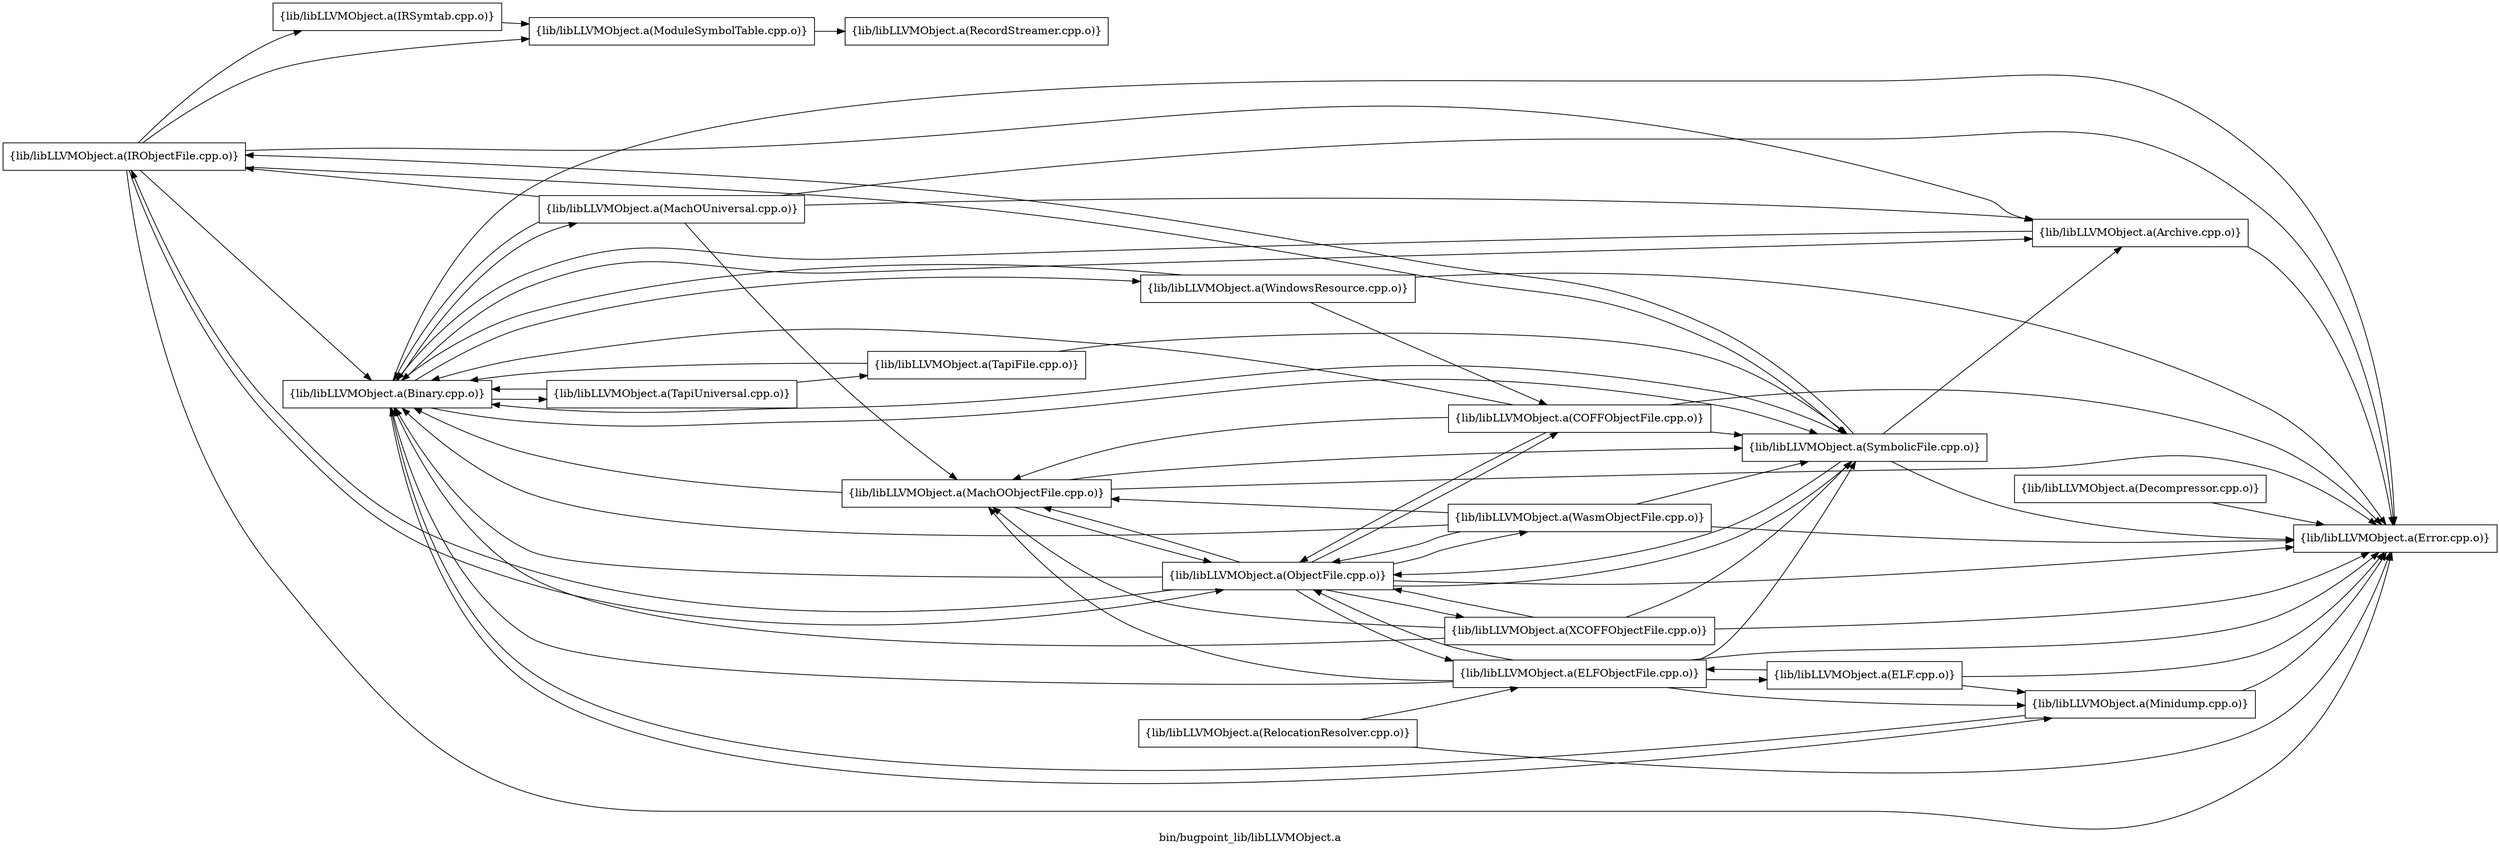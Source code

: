 digraph "bin/bugpoint_lib/libLLVMObject.a" {
	label="bin/bugpoint_lib/libLLVMObject.a";
	rankdir=LR;
	{ rank=same; Node0x5646d4895268;  }

	Node0x5646d4895268 [shape=record,shape=box,group=0,label="{lib/libLLVMObject.a(ModuleSymbolTable.cpp.o)}"];
	Node0x5646d4895268 -> Node0x5646d48851d8;
	Node0x5646d489d5a8 [shape=record,shape=box,group=0,label="{lib/libLLVMObject.a(IRSymtab.cpp.o)}"];
	Node0x5646d489d5a8 -> Node0x5646d4895268;
	Node0x5646d489f178 [shape=record,shape=box,group=0,label="{lib/libLLVMObject.a(Binary.cpp.o)}"];
	Node0x5646d489f178 -> Node0x5646d48a1838;
	Node0x5646d489f178 -> Node0x5646d48a0988;
	Node0x5646d489f178 -> Node0x5646d489cb58;
	Node0x5646d489f178 -> Node0x5646d489e548;
	Node0x5646d489f178 -> Node0x5646d48818f8;
	Node0x5646d489f178 -> Node0x5646d4881268;
	Node0x5646d489f178 -> Node0x5646d489ddc8;
	Node0x5646d48a0bb8 [shape=record,shape=box,group=0,label="{lib/libLLVMObject.a(Decompressor.cpp.o)}"];
	Node0x5646d48a0bb8 -> Node0x5646d48a0988;
	Node0x5646d48a0988 [shape=record,shape=box,group=0,label="{lib/libLLVMObject.a(Error.cpp.o)}"];
	Node0x5646d489d288 [shape=record,shape=box,group=0,label="{lib/libLLVMObject.a(MachOObjectFile.cpp.o)}"];
	Node0x5646d489d288 -> Node0x5646d489f178;
	Node0x5646d489d288 -> Node0x5646d48a0988;
	Node0x5646d489d288 -> Node0x5646d4895f88;
	Node0x5646d489d288 -> Node0x5646d48818f8;
	Node0x5646d4895f88 [shape=record,shape=box,group=0,label="{lib/libLLVMObject.a(ObjectFile.cpp.o)}"];
	Node0x5646d4895f88 -> Node0x5646d489f178;
	Node0x5646d4895f88 -> Node0x5646d48a0988;
	Node0x5646d4895f88 -> Node0x5646d489d288;
	Node0x5646d4895f88 -> Node0x5646d489ec28;
	Node0x5646d4895f88 -> Node0x5646d488a9a8;
	Node0x5646d4895f88 -> Node0x5646d4886d58;
	Node0x5646d4895f88 -> Node0x5646d48818f8;
	Node0x5646d4895f88 -> Node0x5646d4882ca8;
	Node0x5646d4895f88 -> Node0x5646d489f5d8;
	Node0x5646d4882118 [shape=record,shape=box,group=0,label="{lib/libLLVMObject.a(RelocationResolver.cpp.o)}"];
	Node0x5646d4882118 -> Node0x5646d48a0988;
	Node0x5646d4882118 -> Node0x5646d488a9a8;
	Node0x5646d48a1838 [shape=record,shape=box,group=0,label="{lib/libLLVMObject.a(Archive.cpp.o)}"];
	Node0x5646d48a1838 -> Node0x5646d489f178;
	Node0x5646d48a1838 -> Node0x5646d48a0988;
	Node0x5646d489cb58 [shape=record,shape=box,group=0,label="{lib/libLLVMObject.a(MachOUniversal.cpp.o)}"];
	Node0x5646d489cb58 -> Node0x5646d489f178;
	Node0x5646d489cb58 -> Node0x5646d48a1838;
	Node0x5646d489cb58 -> Node0x5646d48a0988;
	Node0x5646d489cb58 -> Node0x5646d489d288;
	Node0x5646d489cb58 -> Node0x5646d489ec28;
	Node0x5646d489e548 [shape=record,shape=box,group=0,label="{lib/libLLVMObject.a(Minidump.cpp.o)}"];
	Node0x5646d489e548 -> Node0x5646d489f178;
	Node0x5646d489e548 -> Node0x5646d48a0988;
	Node0x5646d48818f8 [shape=record,shape=box,group=0,label="{lib/libLLVMObject.a(SymbolicFile.cpp.o)}"];
	Node0x5646d48818f8 -> Node0x5646d489f178;
	Node0x5646d48818f8 -> Node0x5646d48a1838;
	Node0x5646d48818f8 -> Node0x5646d48a0988;
	Node0x5646d48818f8 -> Node0x5646d489ec28;
	Node0x5646d48818f8 -> Node0x5646d4895f88;
	Node0x5646d4881268 [shape=record,shape=box,group=0,label="{lib/libLLVMObject.a(TapiUniversal.cpp.o)}"];
	Node0x5646d4881268 -> Node0x5646d489f178;
	Node0x5646d4881268 -> Node0x5646d4883388;
	Node0x5646d489ddc8 [shape=record,shape=box,group=0,label="{lib/libLLVMObject.a(WindowsResource.cpp.o)}"];
	Node0x5646d489ddc8 -> Node0x5646d489f178;
	Node0x5646d489ddc8 -> Node0x5646d48a0988;
	Node0x5646d489ddc8 -> Node0x5646d4886d58;
	Node0x5646d489ec28 [shape=record,shape=box,group=0,label="{lib/libLLVMObject.a(IRObjectFile.cpp.o)}"];
	Node0x5646d489ec28 -> Node0x5646d489f178;
	Node0x5646d489ec28 -> Node0x5646d48a1838;
	Node0x5646d489ec28 -> Node0x5646d48a0988;
	Node0x5646d489ec28 -> Node0x5646d489d5a8;
	Node0x5646d489ec28 -> Node0x5646d4895268;
	Node0x5646d489ec28 -> Node0x5646d4895f88;
	Node0x5646d489ec28 -> Node0x5646d48818f8;
	Node0x5646d48851d8 [shape=record,shape=box,group=0,label="{lib/libLLVMObject.a(RecordStreamer.cpp.o)}"];
	Node0x5646d488a9a8 [shape=record,shape=box,group=0,label="{lib/libLLVMObject.a(ELFObjectFile.cpp.o)}"];
	Node0x5646d488a9a8 -> Node0x5646d489f178;
	Node0x5646d488a9a8 -> Node0x5646d48a0988;
	Node0x5646d488a9a8 -> Node0x5646d489d288;
	Node0x5646d488a9a8 -> Node0x5646d489e548;
	Node0x5646d488a9a8 -> Node0x5646d4895f88;
	Node0x5646d488a9a8 -> Node0x5646d488b0d8;
	Node0x5646d488a9a8 -> Node0x5646d48818f8;
	Node0x5646d4886d58 [shape=record,shape=box,group=0,label="{lib/libLLVMObject.a(COFFObjectFile.cpp.o)}"];
	Node0x5646d4886d58 -> Node0x5646d489f178;
	Node0x5646d4886d58 -> Node0x5646d48a0988;
	Node0x5646d4886d58 -> Node0x5646d489d288;
	Node0x5646d4886d58 -> Node0x5646d4895f88;
	Node0x5646d4886d58 -> Node0x5646d48818f8;
	Node0x5646d4882ca8 [shape=record,shape=box,group=0,label="{lib/libLLVMObject.a(WasmObjectFile.cpp.o)}"];
	Node0x5646d4882ca8 -> Node0x5646d489f178;
	Node0x5646d4882ca8 -> Node0x5646d48a0988;
	Node0x5646d4882ca8 -> Node0x5646d489d288;
	Node0x5646d4882ca8 -> Node0x5646d4895f88;
	Node0x5646d4882ca8 -> Node0x5646d48818f8;
	Node0x5646d489f5d8 [shape=record,shape=box,group=0,label="{lib/libLLVMObject.a(XCOFFObjectFile.cpp.o)}"];
	Node0x5646d489f5d8 -> Node0x5646d489f178;
	Node0x5646d489f5d8 -> Node0x5646d48a0988;
	Node0x5646d489f5d8 -> Node0x5646d489d288;
	Node0x5646d489f5d8 -> Node0x5646d4895f88;
	Node0x5646d489f5d8 -> Node0x5646d48818f8;
	Node0x5646d488b0d8 [shape=record,shape=box,group=0,label="{lib/libLLVMObject.a(ELF.cpp.o)}"];
	Node0x5646d488b0d8 -> Node0x5646d48a0988;
	Node0x5646d488b0d8 -> Node0x5646d489e548;
	Node0x5646d488b0d8 -> Node0x5646d488a9a8;
	Node0x5646d4883388 [shape=record,shape=box,group=0,label="{lib/libLLVMObject.a(TapiFile.cpp.o)}"];
	Node0x5646d4883388 -> Node0x5646d489f178;
	Node0x5646d4883388 -> Node0x5646d48818f8;
}
